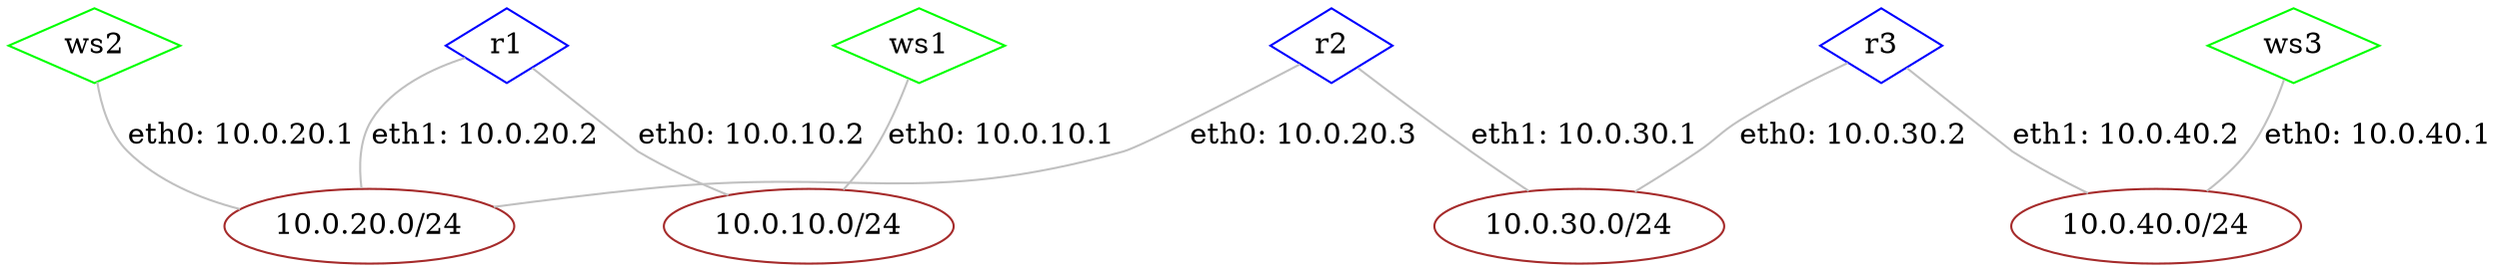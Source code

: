 graph G {
edge [len=1.5];
node [shape=diamond, color="green"];
r1 [color="blue"];
r2 [color="blue"];
r3 [color="blue"];
ws1;
ws2;
ws3;
node [shape=ellipse, color="brown"];
lan20 [label="10.0.20.0/24"];
lan10 [label="10.0.10.0/24"];
lan30 [label="10.0.30.0/24"];
lan20 [label="10.0.20.0/24"];
lan40 [label="10.0.40.0/24"];
lan30 [label="10.0.30.0/24"];
lan10 [label="10.0.10.0/24"];
lan40 [label="10.0.40.0/24"];
lan20 [label="10.0.20.0/24"];
r1 -- lan20 [label="eth1: 10.0.20.2", color="gray"];
r1 -- lan10 [label="eth0: 10.0.10.2", color="gray"];
r2 -- lan30 [label="eth1: 10.0.30.1", color="gray"];
r2 -- lan20 [label="eth0: 10.0.20.3", color="gray"];
r3 -- lan40 [label="eth1: 10.0.40.2", color="gray"];
r3 -- lan30 [label="eth0: 10.0.30.2", color="gray"];
ws1 -- lan10 [label="eth0: 10.0.10.1", color="gray"];
ws2 -- lan20 [label="eth0: 10.0.20.1", color="gray"];
ws3 -- lan40 [label="eth0: 10.0.40.1", color="gray"];
}
